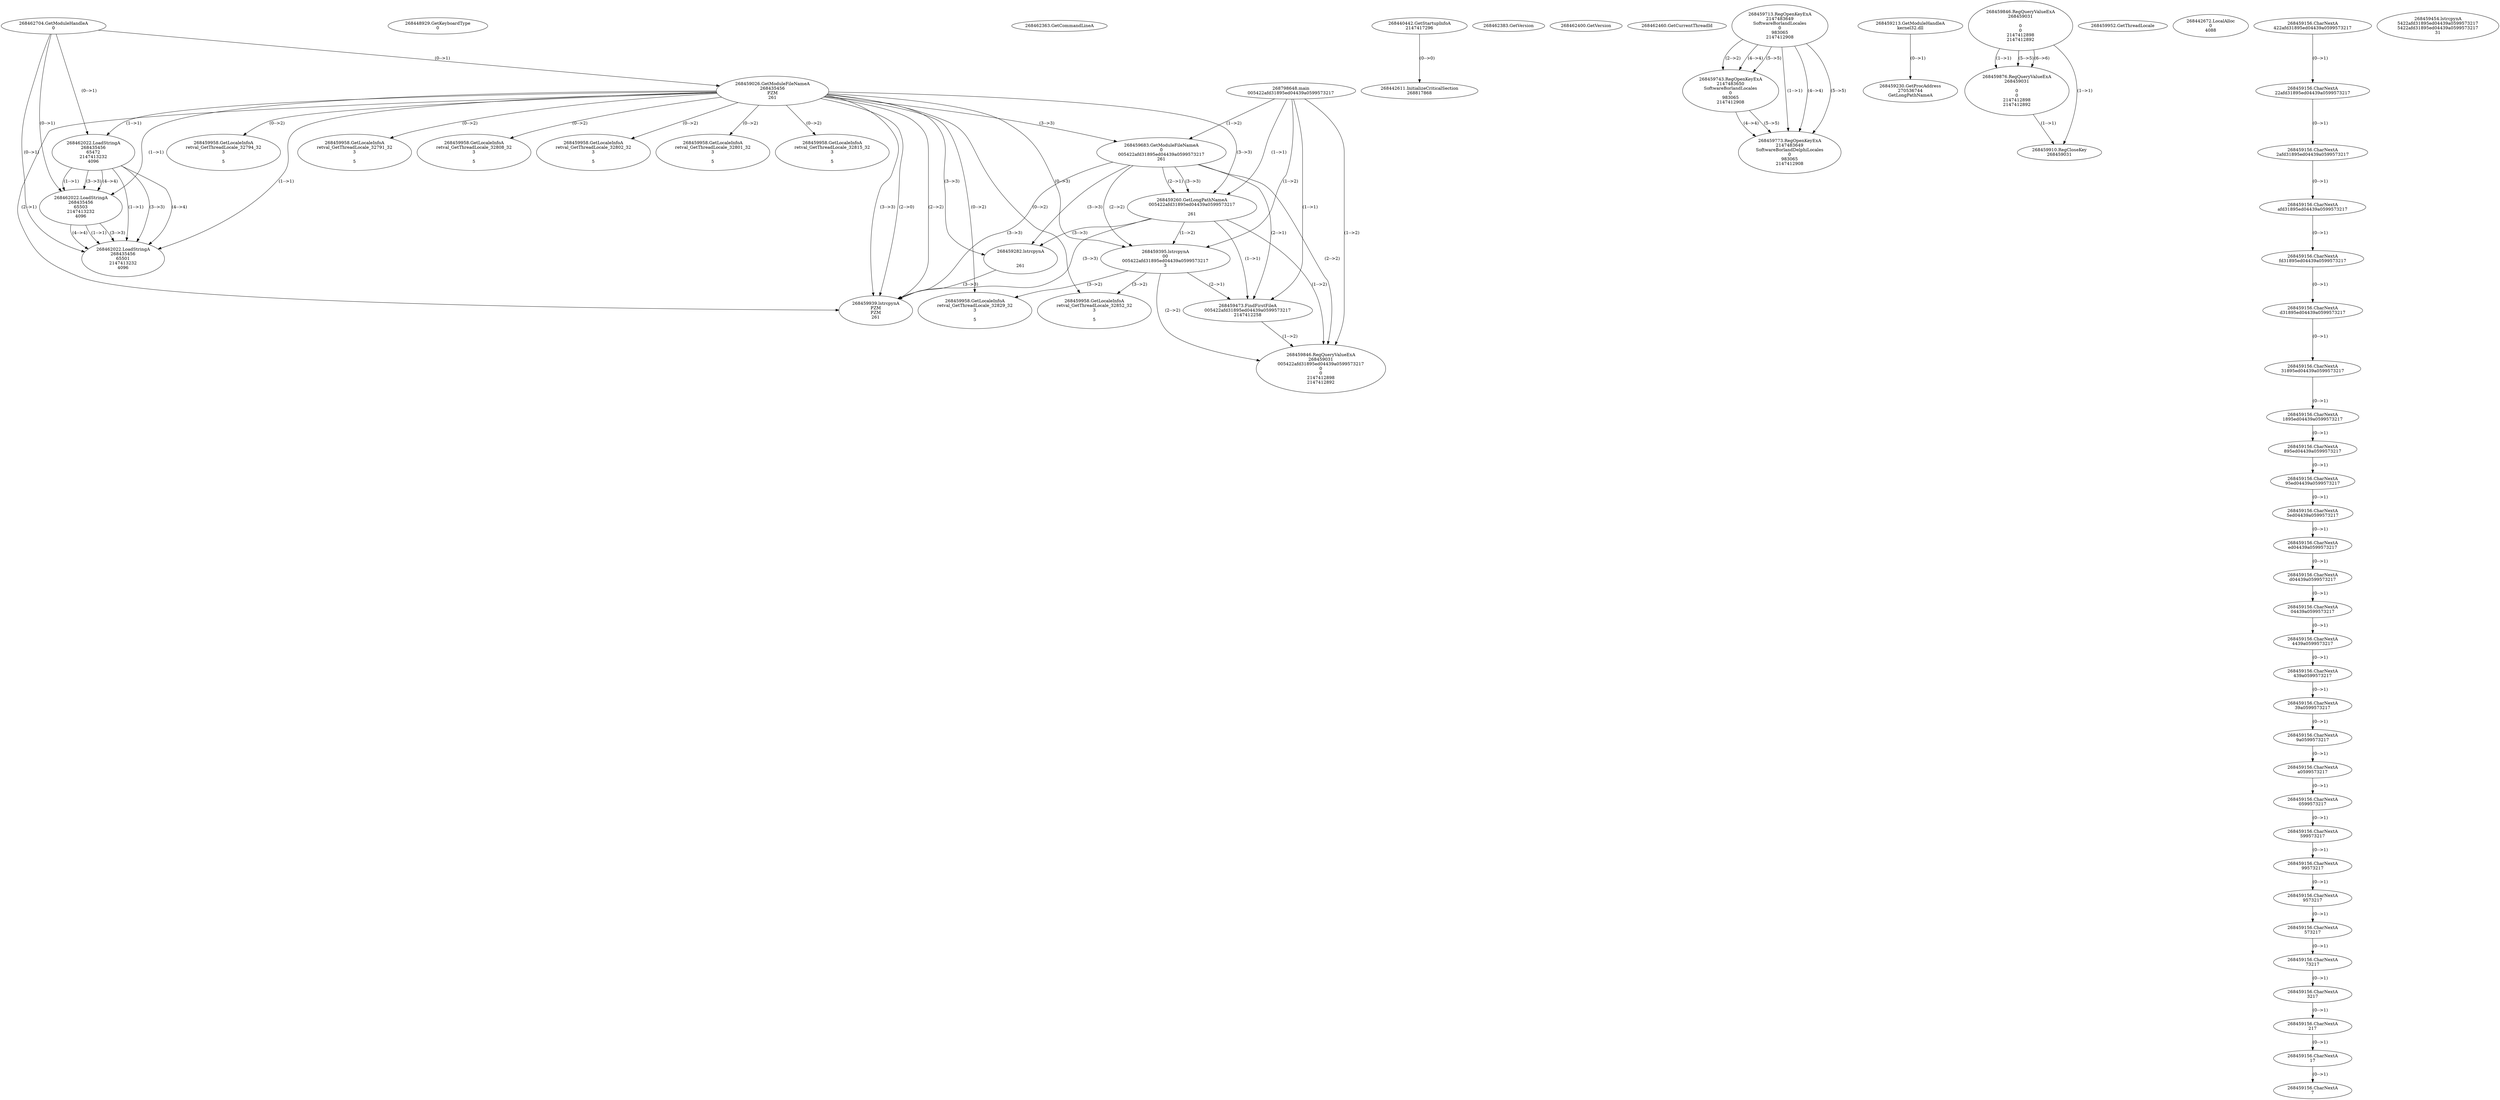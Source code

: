 // Global SCDG with merge call
digraph {
	0 [label="268798648.main
005422afd31895ed04439a0599573217"]
	1 [label="268462704.GetModuleHandleA
0"]
	2 [label="268448929.GetKeyboardType
0"]
	3 [label="268462363.GetCommandLineA
"]
	4 [label="268440442.GetStartupInfoA
2147417296"]
	5 [label="268462383.GetVersion
"]
	6 [label="268462400.GetVersion
"]
	7 [label="268462460.GetCurrentThreadId
"]
	8 [label="268459026.GetModuleFileNameA
268435456
PZM
261"]
	1 -> 8 [label="(0-->1)"]
	9 [label="268459683.GetModuleFileNameA
0
005422afd31895ed04439a0599573217
261"]
	0 -> 9 [label="(1-->2)"]
	8 -> 9 [label="(3-->3)"]
	10 [label="268459713.RegOpenKeyExA
2147483649
Software\Borland\Locales
0
983065
2147412908"]
	11 [label="268459743.RegOpenKeyExA
2147483650
Software\Borland\Locales
0
983065
2147412908"]
	10 -> 11 [label="(2-->2)"]
	10 -> 11 [label="(4-->4)"]
	10 -> 11 [label="(5-->5)"]
	12 [label="268459213.GetModuleHandleA
kernel32.dll"]
	13 [label="268459230.GetProcAddress
270536744
GetLongPathNameA"]
	12 -> 13 [label="(0-->1)"]
	14 [label="268459260.GetLongPathNameA
005422afd31895ed04439a0599573217

261"]
	0 -> 14 [label="(1-->1)"]
	9 -> 14 [label="(2-->1)"]
	8 -> 14 [label="(3-->3)"]
	9 -> 14 [label="(3-->3)"]
	15 [label="268459282.lstrcpynA


261"]
	8 -> 15 [label="(3-->3)"]
	9 -> 15 [label="(3-->3)"]
	14 -> 15 [label="(3-->3)"]
	16 [label="268459846.RegQueryValueExA
268459031

0
0
2147412898
2147412892"]
	17 [label="268459876.RegQueryValueExA
268459031

0
0
2147412898
2147412892"]
	16 -> 17 [label="(1-->1)"]
	16 -> 17 [label="(5-->5)"]
	16 -> 17 [label="(6-->6)"]
	18 [label="268459910.RegCloseKey
268459031"]
	16 -> 18 [label="(1-->1)"]
	17 -> 18 [label="(1-->1)"]
	19 [label="268459939.lstrcpynA
PZM
PZM
261"]
	8 -> 19 [label="(2-->1)"]
	8 -> 19 [label="(2-->2)"]
	8 -> 19 [label="(3-->3)"]
	9 -> 19 [label="(3-->3)"]
	14 -> 19 [label="(3-->3)"]
	15 -> 19 [label="(3-->3)"]
	8 -> 19 [label="(2-->0)"]
	20 [label="268459952.GetThreadLocale
"]
	21 [label="268459958.GetLocaleInfoA
retval_GetThreadLocale_32794_32
3

5"]
	8 -> 21 [label="(0-->2)"]
	22 [label="268462022.LoadStringA
268435456
65472
2147413232
4096"]
	1 -> 22 [label="(0-->1)"]
	8 -> 22 [label="(1-->1)"]
	23 [label="268462022.LoadStringA
268435456
65503
2147413232
4096"]
	1 -> 23 [label="(0-->1)"]
	8 -> 23 [label="(1-->1)"]
	22 -> 23 [label="(1-->1)"]
	22 -> 23 [label="(3-->3)"]
	22 -> 23 [label="(4-->4)"]
	24 [label="268462022.LoadStringA
268435456
65501
2147413232
4096"]
	1 -> 24 [label="(0-->1)"]
	8 -> 24 [label="(1-->1)"]
	22 -> 24 [label="(1-->1)"]
	23 -> 24 [label="(1-->1)"]
	22 -> 24 [label="(3-->3)"]
	23 -> 24 [label="(3-->3)"]
	22 -> 24 [label="(4-->4)"]
	23 -> 24 [label="(4-->4)"]
	25 [label="268442611.InitializeCriticalSection
268817868"]
	4 -> 25 [label="(0-->0)"]
	26 [label="268442672.LocalAlloc
0
4088"]
	27 [label="268459958.GetLocaleInfoA
retval_GetThreadLocale_32791_32
3

5"]
	8 -> 27 [label="(0-->2)"]
	28 [label="268459773.RegOpenKeyExA
2147483649
Software\Borland\Delphi\Locales
0
983065
2147412908"]
	10 -> 28 [label="(1-->1)"]
	10 -> 28 [label="(4-->4)"]
	11 -> 28 [label="(4-->4)"]
	10 -> 28 [label="(5-->5)"]
	11 -> 28 [label="(5-->5)"]
	29 [label="268459958.GetLocaleInfoA
retval_GetThreadLocale_32808_32
3

5"]
	8 -> 29 [label="(0-->2)"]
	30 [label="268459958.GetLocaleInfoA
retval_GetThreadLocale_32802_32
3

5"]
	8 -> 30 [label="(0-->2)"]
	31 [label="268459958.GetLocaleInfoA
retval_GetThreadLocale_32801_32
3

5"]
	8 -> 31 [label="(0-->2)"]
	32 [label="268459958.GetLocaleInfoA
retval_GetThreadLocale_32815_32
3

5"]
	8 -> 32 [label="(0-->2)"]
	33 [label="268459395.lstrcpynA
00
005422afd31895ed04439a0599573217
3"]
	0 -> 33 [label="(1-->2)"]
	9 -> 33 [label="(2-->2)"]
	14 -> 33 [label="(1-->2)"]
	8 -> 33 [label="(0-->3)"]
	34 [label="268459156.CharNextA
422afd31895ed04439a0599573217"]
	35 [label="268459156.CharNextA
22afd31895ed04439a0599573217"]
	34 -> 35 [label="(0-->1)"]
	36 [label="268459156.CharNextA
2afd31895ed04439a0599573217"]
	35 -> 36 [label="(0-->1)"]
	37 [label="268459156.CharNextA
afd31895ed04439a0599573217"]
	36 -> 37 [label="(0-->1)"]
	38 [label="268459156.CharNextA
fd31895ed04439a0599573217"]
	37 -> 38 [label="(0-->1)"]
	39 [label="268459156.CharNextA
d31895ed04439a0599573217"]
	38 -> 39 [label="(0-->1)"]
	40 [label="268459156.CharNextA
31895ed04439a0599573217"]
	39 -> 40 [label="(0-->1)"]
	41 [label="268459156.CharNextA
1895ed04439a0599573217"]
	40 -> 41 [label="(0-->1)"]
	42 [label="268459156.CharNextA
895ed04439a0599573217"]
	41 -> 42 [label="(0-->1)"]
	43 [label="268459156.CharNextA
95ed04439a0599573217"]
	42 -> 43 [label="(0-->1)"]
	44 [label="268459156.CharNextA
5ed04439a0599573217"]
	43 -> 44 [label="(0-->1)"]
	45 [label="268459156.CharNextA
ed04439a0599573217"]
	44 -> 45 [label="(0-->1)"]
	46 [label="268459156.CharNextA
d04439a0599573217"]
	45 -> 46 [label="(0-->1)"]
	47 [label="268459156.CharNextA
04439a0599573217"]
	46 -> 47 [label="(0-->1)"]
	48 [label="268459156.CharNextA
4439a0599573217"]
	47 -> 48 [label="(0-->1)"]
	49 [label="268459156.CharNextA
439a0599573217"]
	48 -> 49 [label="(0-->1)"]
	50 [label="268459156.CharNextA
39a0599573217"]
	49 -> 50 [label="(0-->1)"]
	51 [label="268459156.CharNextA
9a0599573217"]
	50 -> 51 [label="(0-->1)"]
	52 [label="268459156.CharNextA
a0599573217"]
	51 -> 52 [label="(0-->1)"]
	53 [label="268459156.CharNextA
0599573217"]
	52 -> 53 [label="(0-->1)"]
	54 [label="268459156.CharNextA
599573217"]
	53 -> 54 [label="(0-->1)"]
	55 [label="268459156.CharNextA
99573217"]
	54 -> 55 [label="(0-->1)"]
	56 [label="268459156.CharNextA
9573217"]
	55 -> 56 [label="(0-->1)"]
	57 [label="268459156.CharNextA
573217"]
	56 -> 57 [label="(0-->1)"]
	58 [label="268459156.CharNextA
73217"]
	57 -> 58 [label="(0-->1)"]
	59 [label="268459156.CharNextA
3217"]
	58 -> 59 [label="(0-->1)"]
	60 [label="268459156.CharNextA
217"]
	59 -> 60 [label="(0-->1)"]
	61 [label="268459156.CharNextA
17"]
	60 -> 61 [label="(0-->1)"]
	62 [label="268459156.CharNextA
7"]
	61 -> 62 [label="(0-->1)"]
	63 [label="268459454.lstrcpynA
5422afd31895ed04439a0599573217
5422afd31895ed04439a0599573217
31"]
	64 [label="268459473.FindFirstFileA
005422afd31895ed04439a0599573217
2147412258"]
	0 -> 64 [label="(1-->1)"]
	9 -> 64 [label="(2-->1)"]
	14 -> 64 [label="(1-->1)"]
	33 -> 64 [label="(2-->1)"]
	65 [label="268459846.RegQueryValueExA
268459031
005422afd31895ed04439a0599573217
0
0
2147412898
2147412892"]
	0 -> 65 [label="(1-->2)"]
	9 -> 65 [label="(2-->2)"]
	14 -> 65 [label="(1-->2)"]
	33 -> 65 [label="(2-->2)"]
	64 -> 65 [label="(1-->2)"]
	66 [label="268459958.GetLocaleInfoA
retval_GetThreadLocale_32829_32
3

5"]
	8 -> 66 [label="(0-->2)"]
	33 -> 66 [label="(3-->2)"]
	67 [label="268459958.GetLocaleInfoA
retval_GetThreadLocale_32852_32
3

5"]
	8 -> 67 [label="(0-->2)"]
	33 -> 67 [label="(3-->2)"]
}
